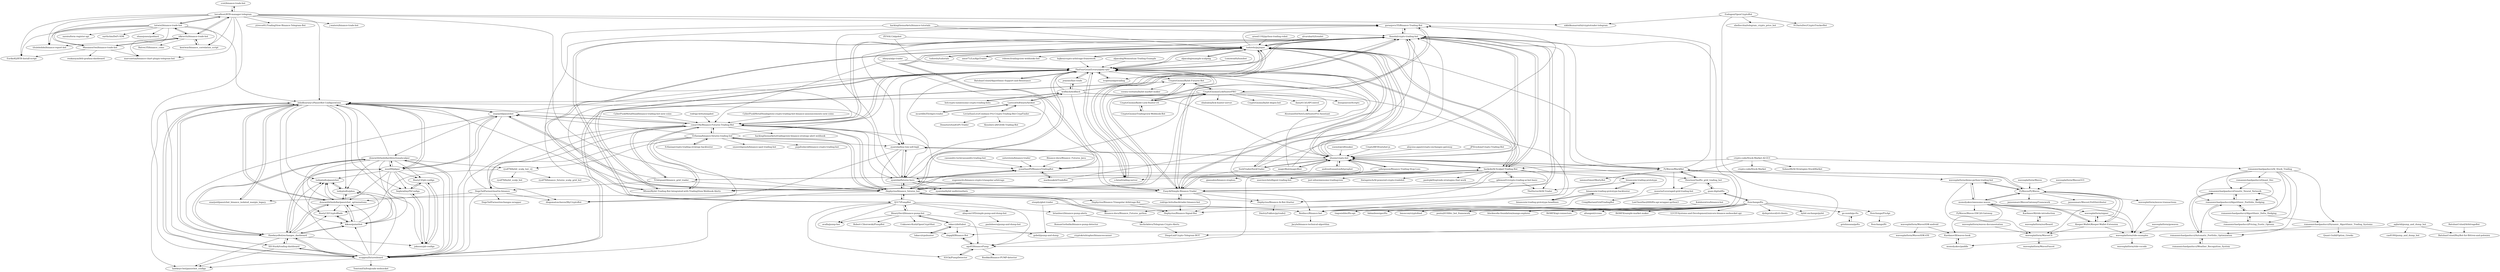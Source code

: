 digraph G {
"ccxt/binance-trade-bot" -> "lorcalhost/BTB-manager-telegram" ["e"=1]
"hzjken/crypto-arbitrage-framework" -> "tudorelu/pyjuque" ["e"=1]
"hzjken/crypto-arbitrage-framework" -> "TheFourGreatErrors/alpha-rptr" ["e"=1]
"aloysius-pgast/crypto-exchanges-gateway" -> "iilunin/crypto-bot" ["e"=1]
"JPStrydom/Crypto-Trading-Bot" -> "iilunin/crypto-bot" ["e"=1]
"PyWaves/BlackBot" -> "HenrisonTao/ftx_grid_trading_bot"
"PyWaves/BlackBot" -> "wavesplatform/demo-python-trading-bot"
"PyWaves/BlackBot" -> "iammortimer/MortyBot"
"PyWaves/BlackBot" -> "PyWaves/PyWaves"
"PyWaves/BlackBot" -> "goranjovic55/Binance-Trading-Bot"
"PyWaves/BlackBot" -> "iilunin/crypto-bot"
"PyWaves/BlackBot" -> "lhandal/crypto-trading-bot"
"PyWaves/BlackBot" -> "mosutw/Leveraged-grid-trading-bot"
"PyWaves/BlackBot" -> "Reidmcc/Binance-bot"
"PyWaves/BlackBot" -> "tudorelu/pyjuque"
"PyWaves/BlackBot" -> "51bitquant/binance_grid_trader" ["e"=1]
"iilunin/crypto-bot" -> "lhandal/crypto-trading-bot"
"iilunin/crypto-bot" -> "EasyAI/Simple-Binance-Trader"
"iilunin/crypto-bot" -> "zyairelai/buy-low-sell-high"
"iilunin/crypto-bot" -> "Reidmcc/Binance-bot"
"iilunin/crypto-bot" -> "goranjovic55/Binance-Trading-Bot"
"iilunin/crypto-bot" -> "szferguson/Binance-Trailing-Stop-Loss"
"iilunin/crypto-bot" -> "andresilvasantos/bitprophet" ["e"=1]
"iilunin/crypto-bot" -> "HenrisonTao/ftx_grid_trading_bot"
"iilunin/crypto-bot" -> "tudorelu/pyjuque"
"iilunin/crypto-bot" -> "TheFourGreatErrors/alpha-rptr"
"iilunin/crypto-bot" -> "PyWaves/BlackBot"
"iilunin/crypto-bot" -> "magic8bot/magic8bot" ["e"=1]
"iilunin/crypto-bot" -> "hackobi/AI-Scalpel-Trading-Bot"
"iilunin/crypto-bot" -> "SockTrader/SockTrader" ["e"=1]
"iilunin/crypto-bot" -> "yonathan95/BinanceTradingBot"
"ivopetiz/algotrading" -> "TheFourGreatErrors/alpha-rptr" ["e"=1]
"Endogen/OpenCryptoBot" -> "ebellocchia/telegram_crypto_price_bot"
"Endogen/OpenCryptoBot" -> "91DarioDev/CryptoTrackerBot"
"Endogen/OpenCryptoBot" -> "nikhilkumarrathi/cryptotrader-telegram"
"Endogen/OpenCryptoBot" -> "DiegoLial/Crypto-Telegram-BOT"
"s-brez/trading-server" -> "TheFourGreatErrors/alpha-rptr" ["e"=1]
"s-brez/trading-server" -> "tudorelu/pyjuque" ["e"=1]
"wolfinch/wolfinch" -> "jrmeier/fast-trade" ["e"=1]
"wolfinch/wolfinch" -> "iilunin/crypto-bot"
"wolfinch/wolfinch" -> "TheFourGreatErrors/alpha-rptr"
"wolfinch/wolfinch" -> "LasticotSoftware/Astibot"
"wolfinch/wolfinch" -> "lhandal/crypto-trading-bot"
"wolfinch/wolfinch" -> "Reidmcc/Binance-bot"
"wolfinch/wolfinch" -> "botcrypto-io/awesome-crypto-trading-bots" ["e"=1]
"wolfinch/wolfinch" -> "tudorelu/pyjuque"
"wolfinch/wolfinch" -> "s-brez/trading-server" ["e"=1]
"wavesplatform/demo-python-trading-bot" -> "wavesplatform/WavesCS"
"wavesplatform/demo-python-trading-bot" -> "msmolyakov/awesome-waves"
"wavesplatform/demo-python-trading-bot" -> "PyWaves/PyWaves"
"alpacahq/Momentum-Trading-Example" -> "TheFourGreatErrors/alpha-rptr" ["e"=1]
"Hephyrius/Binance-Triangular-Arbitrage-Bot" -> "Reidmcc/Binance-bot" ["e"=1]
"Hephyrius/Binance-Triangular-Arbitrage-Bot" -> "Hephyrius/Binance-Signal-Bot" ["e"=1]
"ftexchange/ftx" -> "quan-digital/ftx"
"ftexchange/ftx" -> "go-numb/go-ftx"
"ftexchange/ftx" -> "tiagosiebler/ftx-api" ["e"=1]
"ftexchange/ftx" -> "Binance-docs/Binance_Futures_python" ["e"=1]
"ftexchange/ftx" -> "fabianboesiger/ftx" ["e"=1]
"ftexchange/ftx" -> "bmoscon/cryptofeed" ["e"=1]
"ftexchange/ftx" -> "ftexchange/FtxApi"
"ftexchange/ftx" -> "penta2019/btc_bot_framework" ["e"=1]
"ftexchange/ftx" -> "blockworks-foundation/mango-explorer" ["e"=1]
"ftexchange/ftx" -> "BitMEX/api-connectors" ["e"=1]
"ftexchange/ftx" -> "altangent/ccxws" ["e"=1]
"ftexchange/ftx" -> "BitMEX/sample-market-maker" ["e"=1]
"ftexchange/ftx" -> "LUCIT-Systems-and-Development/unicorn-binance-websocket-api" ["e"=1]
"ftexchange/ftx" -> "dydxprotocol/v4-clients" ["e"=1]
"ftexchange/ftx" -> "bybit-exchange/pybit" ["e"=1]
"tudorelu/tudorials" -> "tudorelu/pyjuque"
"romanmichaelpaolucci/Quant_Dev" -> "romanmichaelpaolucci/Genetic_Neural_Network"
"romanmichaelpaolucci/Quant_Dev" -> "romanmichaelpaolucci/Algorithmic_Portfolio_Hedging"
"andresilvasantos/bitprophet" -> "iilunin/crypto-bot" ["e"=1]
"Hephyrius/Binance-Ai-Bot-Starter" -> "DmitryPukhov/pytrade2"
"rodrigo-brito/backtrader-binance-bot" -> "EasyAI/Simple-Binance-Trader" ["e"=1]
"rodrigo-brito/backtrader-binance-bot" -> "Hephyrius/Binance-Signal-Bot" ["e"=1]
"lukacci/deltabot" -> "lukacci/cpuhunter"
"lukacci/deltabot" -> "gobeli/pump-and-dump"
"lukacci/deltabot" -> "BinaryDevil/binance-pump-bot"
"lukacci/deltabot" -> "slapglif/Binance-Bot"
"suenot/profitmaker" -> "iilunin/crypto-bot" ["e"=1]
"Reidmcc/Binance-bot" -> "Jacyle/binance-technical-algorithm"
"SockTrader/SockTrader" -> "iilunin/crypto-bot" ["e"=1]
"SockTrader/SockTrader" -> "lhandal/crypto-trading-bot" ["e"=1]
"SockTrader/SockTrader" -> "tudorelu/pyjuque" ["e"=1]
"SockTrader/SockTrader" -> "EasyAI/Simple-Binance-Trader" ["e"=1]
"msmolyakov/awesome-waves" -> "wavesplatform/signer"
"msmolyakov/awesome-waves" -> "KardanovIR/ride-introduction"
"msmolyakov/awesome-waves" -> "wavesplatform/ride-examples"
"msmolyakov/awesome-waves" -> "Keeper-Wallet/Keeper-Wallet-Extension"
"msmolyakov/awesome-waves" -> "PyWaves/Waves-ERC20-Gateway"
"msmolyakov/awesome-waves" -> "KardanovIR/waves-book"
"msmolyakov/awesome-waves" -> "PyWaves/PyWaves"
"msmolyakov/awesome-waves" -> "wavesplatform/demo-python-trading-bot"
"magic8bot/magic8bot" -> "iilunin/crypto-bot" ["e"=1]
"magic8bot/magic8bot" -> "TheFourGreatErrors/alpha-rptr" ["e"=1]
"magic8bot/magic8bot" -> "lhandal/crypto-trading-bot" ["e"=1]
"unterstein/binance-trader" -> "yonathan95/BinanceTradingBot" ["e"=1]
"EasyAI/Simple-Binance-Trader" -> "lhandal/crypto-trading-bot"
"EasyAI/Simple-Binance-Trader" -> "goranjovic55/Binance-Trading-Bot"
"EasyAI/Simple-Binance-Trader" -> "tudorelu/pyjuque"
"EasyAI/Simple-Binance-Trader" -> "iilunin/crypto-bot"
"EasyAI/Simple-Binance-Trader" -> "Reidmcc/Binance-bot"
"EasyAI/Simple-Binance-Trader" -> "enarjord/passivbot_binance_isolated_margin_legacy"
"EasyAI/Simple-Binance-Trader" -> "zyairelai/futures-hero"
"EasyAI/Simple-Binance-Trader" -> "zyairelai/buy-low-sell-high"
"EasyAI/Simple-Binance-Trader" -> "rodrigo-brito/backtrader-binance-bot" ["e"=1]
"EasyAI/Simple-Binance-Trader" -> "TheFourGreatErrors/alpha-rptr"
"EasyAI/Simple-Binance-Trader" -> "Hephyrius/Binance-Signal-Bot"
"EasyAI/Simple-Binance-Trader" -> "Hephyrius/Binance-Ai-Bot-Starter"
"wavesplatform/WavesCS" -> "wavesplatform/WavesFaucet"
"Keeper-Wallet/Keeper-Wallet-Extension" -> "wavesplatform/signer"
"Keeper-Wallet/Keeper-Wallet-Extension" -> "wavesplatform/ride-examples"
"Keeper-Wallet/Keeper-Wallet-Extension" -> "msmolyakov/awesome-waves"
"Keeper-Wallet/Keeper-Wallet-Extension" -> "wavesplatform/WavesCS"
"Keeper-Wallet/Keeper-Wallet-Extension" -> "PyWaves/PyWaves"
"wavesplatform/waves-transactions" -> "wavesplatform/ride-examples"
"wavesplatform/ride-examples" -> "msmolyakov/paddle"
"wavesplatform/ride-examples" -> "wavesplatform/ride-vscode"
"Kalaborative/binance-bot" -> "Reidmcc/Binance-bot" ["e"=1]
"cryptokrishtopher/binancescanner" -> "ogu83/binancePump" ["e"=1]
"szferguson/Binance-Trailing-Stop-Loss" -> "ogu83/binancePump"
"szferguson/Binance-Trailing-Stop-Loss" -> "giansalex/binance-stoploss"
"szferguson/Binance-Trailing-Stop-Loss" -> "iilunin/crypto-bot"
"wavesplatform/WavesSDK-android" -> "wavesplatform/WavesSDK-iOS"
"wavesplatform/WavesSDK-android" -> "KardanovIR/waves-book"
"KardanovIR/ride-introduction" -> "wavesplatform/surfboard"
"wavesplatform/gowaves" -> "wavesplatform/ride-examples"
"wavesplatform/waves-documentation" -> "wavesplatform/WavesCS" ["e"=1]
"slapglif/Binance-Bot" -> "ogu83/binancePump"
"msmolyakov/paddle" -> "KardanovIR/waves-book"
"lukacci/cpuhunter" -> "lukacci/deltabot"
"wavesplatform/surfboard" -> "KardanovIR/ride-introduction"
"areed1192/python-trading-robot" -> "tudorelu/pyjuque" ["e"=1]
"hackobi/AI-Scalpel-Trading-Bot" -> "gdemos01/crypto-trading-ai-bot-basic"
"hackobi/AI-Scalpel-Trading-Bot" -> "TheDoctorAI/AI-Trader"
"hackobi/AI-Scalpel-Trading-Bot" -> "lhandal/crypto-trading-bot"
"hackobi/AI-Scalpel-Trading-Bot" -> "TheFourGreatErrors/alpha-rptr"
"hackobi/AI-Scalpel-Trading-Bot" -> "iilunin/crypto-bot"
"hackobi/AI-Scalpel-Trading-Bot" -> "tudorelu/pyjuque"
"hackobi/AI-Scalpel-Trading-Bot" -> "6wingstech/AI-powered-crypto-tradebot"
"hackobi/AI-Scalpel-Trading-Bot" -> "Hephyrius/Binance-Ai-Bot-Starter"
"hackobi/AI-Scalpel-Trading-Bot" -> "Mtemi/Bybit-Trading-Bot-Integrated-with-TradingView-Webhook-Alerts" ["e"=1]
"hackobi/AI-Scalpel-Trading-Bot" -> "binance/ai-trading-prototype"
"hackobi/AI-Scalpel-Trading-Bot" -> "s-brez/trading-server" ["e"=1]
"hackobi/AI-Scalpel-Trading-Bot" -> "paulcpk/freqtrade-strategies-that-work" ["e"=1]
"hackobi/AI-Scalpel-Trading-Bot" -> "asavinov/intelligent-trading-bot" ["e"=1]
"hackobi/AI-Scalpel-Trading-Bot" -> "EasyAI/Simple-Binance-Trader"
"hackobi/AI-Scalpel-Trading-Bot" -> "just-nilux/awesome-tradingview" ["e"=1]
"Binance-docs/Binance_Futures_Java" -> "yonathan95/BinanceTradingBot" ["e"=1]
"jrmeier/fast-trade" -> "wolfinch/wolfinch" ["e"=1]
"jrmeier/fast-trade" -> "TheFourGreatErrors/alpha-rptr" ["e"=1]
"BatuhanUsluel/Algorithmic-Support-and-Resistance" -> "TheFourGreatErrors/alpha-rptr" ["e"=1]
"hackingthemarkets/binance-tutorials" -> "lhandal/crypto-trading-bot" ["e"=1]
"hackingthemarkets/binance-tutorials" -> "TheFourGreatErrors/alpha-rptr" ["e"=1]
"hackingthemarkets/binance-tutorials" -> "conor19w/Binance-Futures-Trading-Bot" ["e"=1]
"alpacahq/example-scalping" -> "tudorelu/pyjuque" ["e"=1]
"alpacahq/example-scalping" -> "TheFourGreatErrors/alpha-rptr" ["e"=1]
"markusaksli/TradeBot" -> "yonathan95/BinanceTradingBot" ["e"=1]
"markusaksli/TradeBot" -> "iilunin/crypto-bot" ["e"=1]
"markusaksli/TradeBot" -> "lhandal/crypto-trading-bot" ["e"=1]
"LeviathanLevi/Coinbase-Pro-Crypto-Trading-Bot-CrypFinder" -> "LasticotSoftware/Astibot"
"LeviathanLevi/Coinbase-Pro-Crypto-Trading-Bot-CrypFinder" -> "DemetersSon83/Pi-Trader"
"LeviathanLevi/Coinbase-Pro-Crypto-Trading-Bot-CrypFinder" -> "Kenshiro-28/GDAX-Trading-Bot"
"romanmichaelpaolucci/AI_Stock_Trading" -> "romanmichaelpaolucci/Algorithmic_Delta_Hedging"
"romanmichaelpaolucci/AI_Stock_Trading" -> "romanmichaelpaolucci/Dynamic_Algorithmic_Trading_Systems"
"romanmichaelpaolucci/AI_Stock_Trading" -> "romanmichaelpaolucci/Algorithmic_Portfolio_Hedging"
"romanmichaelpaolucci/AI_Stock_Trading" -> "romanmichaelpaolucci/Quant_Dev"
"romanmichaelpaolucci/AI_Stock_Trading" -> "romanmichaelpaolucci/Genetic_Neural_Network"
"romanmichaelpaolucci/AI_Stock_Trading" -> "romanmichaelpaolucci/Pricing_Exotic_Options"
"romanmichaelpaolucci/AI_Stock_Trading" -> "romanmichaelpaolucci/Automatic_Portfolio_Optimization"
"crypto-code/Stock-Market-AI-GUI" -> "crypto-code/Stock-Market"
"crypto-code/Stock-Market-AI-GUI" -> "romanmichaelpaolucci/AI_Stock_Trading"
"crypto-code/Stock-Market-AI-GUI" -> "Solano96/AI-Strategies-StockMarket"
"crypto-code/Stock-Market-AI-GUI" -> "hackobi/AI-Scalpel-Trading-Bot"
"crypto-code/Stock-Market-AI-GUI" -> "TheDoctorAI/AI-Trader"
"Lumiwealth/lumibot" -> "TheFourGreatErrors/alpha-rptr" ["e"=1]
"lhandal/crypto-trading-bot" -> "iilunin/crypto-bot"
"lhandal/crypto-trading-bot" -> "EasyAI/Simple-Binance-Trader"
"lhandal/crypto-trading-bot" -> "goranjovic55/Binance-Trading-Bot"
"lhandal/crypto-trading-bot" -> "tudorelu/pyjuque"
"lhandal/crypto-trading-bot" -> "fj317/PumpBot"
"lhandal/crypto-trading-bot" -> "Reidmcc/Binance-bot"
"lhandal/crypto-trading-bot" -> "hackobi/AI-Scalpel-Trading-Bot"
"lhandal/crypto-trading-bot" -> "TheFourGreatErrors/alpha-rptr"
"lhandal/crypto-trading-bot" -> "yonathan95/BinanceTradingBot"
"lhandal/crypto-trading-bot" -> "zyairelai/futures-hero"
"lhandal/crypto-trading-bot" -> "conor19w/Binance-Futures-Trading-Bot"
"lhandal/crypto-trading-bot" -> "Hephyrius/Binance-Signal-Bot"
"lhandal/crypto-trading-bot" -> "zyairelai/buy-low-sell-high"
"lhandal/crypto-trading-bot" -> "Hephyrius/binance_futures_bot"
"lhandal/crypto-trading-bot" -> "CryptoGnome/LickHunterPRO"
"cassandre-tech/cassandre-trading-bot" -> "yonathan95/BinanceTradingBot" ["e"=1]
"HenrisonTao/ftx_grid_trading_bot" -> "mosutw/Leveraged-grid-trading-bot"
"HenrisonTao/ftx_grid_trading_bot" -> "quan-digital/ftx"
"HenrisonTao/ftx_grid_trading_bot" -> "PyWaves/BlackBot"
"Mtemi/Bybit-Trading-Bot-Integrated-with-TradingView-Webhook-Alerts" -> "TheFourGreatErrors/alpha-rptr" ["e"=1]
"Mtemi/Bybit-Trading-Bot-Integrated-with-TradingView-Webhook-Alerts" -> "tudorelu/pyjuque" ["e"=1]
"Mtemi/Bybit-Trading-Bot-Integrated-with-TradingView-Webhook-Alerts" -> "conor19w/Binance-Futures-Trading-Bot" ["e"=1]
"romanmichaelpaolucci/Algorithmic_Delta_Hedging" -> "romanmichaelpaolucci/Algorithmic_Portfolio_Hedging"
"romanmichaelpaolucci/Algorithmic_Delta_Hedging" -> "romanmichaelpaolucci/Genetic_Neural_Network"
"romanmichaelpaolucci/Algorithmic_Delta_Hedging" -> "romanmichaelpaolucci/Dynamic_Algorithmic_Trading_Systems"
"romanmichaelpaolucci/Algorithmic_Delta_Hedging" -> "romanmichaelpaolucci/Pricing_Exotic_Options"
"tudorelu/pyjuque" -> "lhandal/crypto-trading-bot"
"tudorelu/pyjuque" -> "EasyAI/Simple-Binance-Trader"
"tudorelu/pyjuque" -> "s-brez/trading-server" ["e"=1]
"tudorelu/pyjuque" -> "TheFourGreatErrors/alpha-rptr"
"tudorelu/pyjuque" -> "tudorelu/tudorials"
"tudorelu/pyjuque" -> "Mtemi/Bybit-Trading-Bot-Integrated-with-TradingView-Webhook-Alerts" ["e"=1]
"tudorelu/pyjuque" -> "iilunin/crypto-bot"
"tudorelu/pyjuque" -> "amor71/LiuAlgoTrader" ["e"=1]
"tudorelu/pyjuque" -> "hackobi/AI-Scalpel-Trading-Bot"
"tudorelu/pyjuque" -> "robswc/tradingview-webhooks-bot" ["e"=1]
"tudorelu/pyjuque" -> "goranjovic55/Binance-Trading-Bot"
"tudorelu/pyjuque" -> "hzjken/crypto-arbitrage-framework" ["e"=1]
"tudorelu/pyjuque" -> "ivopetiz/algotrading" ["e"=1]
"tudorelu/pyjuque" -> "SockTrader/SockTrader" ["e"=1]
"tudorelu/pyjuque" -> "alpacahq/example-scalping" ["e"=1]
"Binance-docs/Binance_Futures_python" -> "Hephyrius/binance_futures_bot" ["e"=1]
"amor71/LiuAlgoTrader" -> "tudorelu/pyjuque" ["e"=1]
"51bitquant/binance_grid_trader" -> "conor19w/Binance-Futures-Trading-Bot" ["e"=1]
"51bitquant/binance_grid_trader" -> "TheFourGreatErrors/alpha-rptr" ["e"=1]
"51bitquant/binance_grid_trader" -> "PyWaves/BlackBot" ["e"=1]
"51bitquant/binance_grid_trader" -> "DogsTailFarmer/martin-binance" ["e"=1]
"51bitquant/binance_grid_trader" -> "Hephyrius/binance_futures_bot" ["e"=1]
"alvarobartt/trendet" -> "tudorelu/pyjuque" ["e"=1]
"go-numb/go-ftx" -> "grishinsana/goftx"
"ZENALC/algobot" -> "TheFourGreatErrors/alpha-rptr" ["e"=1]
"ZENALC/algobot" -> "tudorelu/pyjuque" ["e"=1]
"zyairelai/buy-low-sell-high" -> "zyairelai/futures-hero"
"zyairelai/buy-low-sell-high" -> "zyairelai/bybit-wallstreetbets"
"zyairelai/buy-low-sell-high" -> "iilunin/crypto-bot"
"zyairelai/buy-low-sell-high" -> "diogomatoschaves/MyCryptoBot"
"zyairelai/futures-hero" -> "zyairelai/buy-low-sell-high"
"zyairelai/futures-hero" -> "zyairelai/bybit-wallstreetbets"
"zyairelai/futures-hero" -> "Hephyrius/binance_futures_bot"
"zyairelai/futures-hero" -> "JohnKearney1/PassivBot-Configurations"
"zyairelai/futures-hero" -> "yonathan95/BinanceTradingBot"
"zyairelai/futures-hero" -> "goranjovic55/Binance-Trading-Bot"
"zyairelai/futures-hero" -> "CryptoGnome/LickHunterPRO"
"zyairelai/futures-hero" -> "EasyAI/Simple-Binance-Trader"
"TheFourGreatErrors/alpha-rptr" -> "s-brez/trading-server" ["e"=1]
"TheFourGreatErrors/alpha-rptr" -> "conor19w/Binance-Futures-Trading-Bot"
"TheFourGreatErrors/alpha-rptr" -> "ivopetiz/algotrading" ["e"=1]
"TheFourGreatErrors/alpha-rptr" -> "Hephyrius/binance_futures_bot"
"TheFourGreatErrors/alpha-rptr" -> "tudorelu/pyjuque"
"TheFourGreatErrors/alpha-rptr" -> "jrmeier/fast-trade" ["e"=1]
"TheFourGreatErrors/alpha-rptr" -> "Mtemi/Bybit-Trading-Bot-Integrated-with-TradingView-Webhook-Alerts" ["e"=1]
"TheFourGreatErrors/alpha-rptr" -> "lhandal/crypto-trading-bot"
"TheFourGreatErrors/alpha-rptr" -> "hackobi/AI-Scalpel-Trading-Bot"
"TheFourGreatErrors/alpha-rptr" -> "zyairelai/futures-hero"
"TheFourGreatErrors/alpha-rptr" -> "EasyAI/Simple-Binance-Trader"
"TheFourGreatErrors/alpha-rptr" -> "BatuhanUsluel/Algorithmic-Support-and-Resistance" ["e"=1]
"TheFourGreatErrors/alpha-rptr" -> "iilunin/crypto-bot"
"TheFourGreatErrors/alpha-rptr" -> "zyairelai/buy-low-sell-high"
"TheFourGreatErrors/alpha-rptr" -> "CryptoGnome/Bybit-Futures-Bot"
"CryptoGnome/LickHunterPRO" -> "daisy613/LHPControl"
"CryptoGnome/LickHunterPRO" -> "CryptoGnome/Bybit-Futures-Bot"
"CryptoGnome/LickHunterPRO" -> "AtsutaneDotNet/LickHunterPro-Assistant"
"CryptoGnome/LickHunterPRO" -> "CryptoGnome/Bybit-Lick-Hunter-v4"
"CryptoGnome/LickHunterPRO" -> "JohnKearney1/PassivBot-Configurations"
"CryptoGnome/LickHunterPRO" -> "ebaloaloa/lick-hunter-server"
"CryptoGnome/LickHunterPRO" -> "CryptoGnome/bybit-degen-bot" ["e"=1]
"CryptoGnome/LickHunterPRO" -> "doosjenever/Scripts"
"enarjord/passivbot_binance_isolated_margin_legacy" -> "JohnKearney1/PassivBot-Configurations"
"wavesplatform/signer" -> "Keeper-Wallet/Keeper-Wallet-Extension"
"wavesplatform/signer" -> "wavesplatform/ride-examples"
"quan-digital/ftx" -> "HenrisonTao/ftx_grid_trading_bot"
"quan-digital/ftx" -> "ftexchange/ftx"
"quan-digital/ftx" -> "LeeChunHao2000/ftx-api-wrapper-python3"
"romanmichaelpaolucci/Pricing_Exotic_Options" -> "romanmichaelpaolucci/Algorithmic_Delta_Hedging"
"romanmichaelpaolucci/Pricing_Exotic_Options" -> "romanmichaelpaolucci/Algorithmic_Portfolio_Hedging"
"LasticotSoftware/Astibot" -> "mcardillo55/cbpro-trader" ["e"=1]
"LasticotSoftware/Astibot" -> "LeviathanLevi/Coinbase-Pro-Crypto-Trading-Bot-CrypFinder"
"LasticotSoftware/Astibot" -> "wolfinch/wolfinch"
"LasticotSoftware/Astibot" -> "EasyAI/Simple-Binance-Trader"
"ftexchange/FtxApi" -> "ftexchange/ftt"
"ogu83/binancePump" -> "H3Cki/PumpDetector"
"ogu83/binancePump" -> "slapglif/Binance-Bot"
"ogu83/binancePump" -> "Roobke/Binance-PUMP-detector"
"H3Cki/PumpDetector" -> "ogu83/binancePump"
"romanmichaelpaolucci/Genetic_Neural_Network" -> "romanmichaelpaolucci/Automatic_Portfolio_Optimization"
"romanmichaelpaolucci/Genetic_Neural_Network" -> "romanmichaelpaolucci/Algorithmic_Portfolio_Hedging"
"romanmichaelpaolucci/Automatic_Portfolio_Optimization" -> "romanmichaelpaolucci/Genetic_Neural_Network"
"romanmichaelpaolucci/Automatic_Portfolio_Optimization" -> "romanmichaelpaolucci/Weather_Recognition_System"
"romanmichaelpaolucci/Weather_Recognition_System" -> "romanmichaelpaolucci/Automatic_Portfolio_Optimization"
"KardanovIR/waves-book" -> "msmolyakov/paddle"
"CyberPunkMetalHead/binance-trading-bot-new-coins" -> "conor19w/Binance-Futures-Trading-Bot" ["e"=1]
"enarjord/passivbot" -> "JohnKearney1/PassivBot-Configurations" ["e"=1]
"enarjord/passivbot" -> "msei99/pbgui" ["e"=1]
"enarjord/passivbot" -> "HawkeyeBot/exchanges_dashboard" ["e"=1]
"enarjord/passivbot" -> "ecoppen/futuresboard" ["e"=1]
"enarjord/passivbot" -> "conor19w/Binance-Futures-Trading-Bot" ["e"=1]
"enarjord/passivbot" -> "donewiththedollar/directionalscalper" ["e"=1]
"enarjord/passivbot" -> "Hephyrius/binance_futures_bot" ["e"=1]
"enarjord/passivbot" -> "TheFourGreatErrors/alpha-rptr" ["e"=1]
"botcrypto-io/awesome-crypto-trading-bots" -> "wolfinch/wolfinch" ["e"=1]
"rodrigo-brito/ninjabot" -> "conor19w/Binance-Futures-Trading-Bot" ["e"=1]
"tntwist/binance-trade-bot" -> "idkravitz/binance-trade-bot"
"tntwist/binance-trade-bot" -> "lorcalhost/BTB-manager-telegram"
"tntwist/binance-trade-bot" -> "kentwar/binance_correlation_script"
"tntwist/binance-trade-bot" -> "earthchie/DeFi-SDK" ["e"=1]
"tntwist/binance-trade-bot" -> "marcozetaa/binance-chart-plugin-telegram-bot"
"tntwist/binance-trade-bot" -> "MasaiasuOse/binance-trade-bot"
"tntwist/binance-trade-bot" -> "titulebolide/binance-report-bot"
"tntwist/binance-trade-bot" -> "JohnKearney1/PassivBot-Configurations"
"tntwist/binance-trade-bot" -> "shanejones/goddard" ["e"=1]
"tntwist/binance-trade-bot" -> "Enriko82/BTB-Install-script"
"tntwist/binance-trade-bot" -> "narate/form-register-api" ["e"=1]
"gdemos01/crypto-trading-ai-bot-basic" -> "hackobi/AI-Scalpel-Trading-Bot"
"gdemos01/crypto-trading-ai-bot-basic" -> "TheDoctorAI/AI-Trader"
"gdemos01/crypto-trading-ai-bot-basic" -> "Hephyrius/Binance-Ai-Bot-Starter"
"gdemos01/crypto-trading-ai-bot-basic" -> "Mtemi/Bybit-Trading-Bot-Integrated-with-TradingView-Webhook-Alerts" ["e"=1]
"conor19w/Binance-Futures-Trading-Bot" -> "Hephyrius/binance_futures_bot"
"conor19w/Binance-Futures-Trading-Bot" -> "Erfaniaa/binance-futures-trading-bot"
"conor19w/Binance-Futures-Trading-Bot" -> "TheFourGreatErrors/alpha-rptr"
"conor19w/Binance-Futures-Trading-Bot" -> "enarjord/passivbot" ["e"=1]
"conor19w/Binance-Futures-Trading-Bot" -> "zyairelai/buy-low-sell-high"
"conor19w/Binance-Futures-Trading-Bot" -> "Mtemi/Bybit-Trading-Bot-Integrated-with-TradingView-Webhook-Alerts" ["e"=1]
"conor19w/Binance-Futures-Trading-Bot" -> "zyairelai/futures-hero"
"conor19w/Binance-Futures-Trading-Bot" -> "lhandal/crypto-trading-bot"
"conor19w/Binance-Futures-Trading-Bot" -> "51bitquant/binance_grid_trader" ["e"=1]
"conor19w/Binance-Futures-Trading-Bot" -> "diogomatoschaves/MyCryptoBot"
"conor19w/Binance-Futures-Trading-Bot" -> "hackingthemarkets/tradingview-binance-strategy-alert-webhook" ["e"=1]
"conor19w/Binance-Futures-Trading-Bot" -> "ecoppen/futuresboard"
"conor19w/Binance-Futures-Trading-Bot" -> "yonathan95/BinanceTradingBot"
"conor19w/Binance-Futures-Trading-Bot" -> "DogsTailFarmer/martin-binance"
"conor19w/Binance-Futures-Trading-Bot" -> "JohnKearney1/PassivBot-Configurations"
"eugenioclrc/binance-crypto-triangular-arbitrage" -> "Hephyrius/binance_futures_bot" ["e"=1]
"lorcalhost/BTB-manager-telegram" -> "tntwist/binance-trade-bot"
"lorcalhost/BTB-manager-telegram" -> "idkravitz/binance-trade-bot"
"lorcalhost/BTB-manager-telegram" -> "MasaiasuOse/binance-trade-bot"
"lorcalhost/BTB-manager-telegram" -> "kentwar/binance_correlation_script"
"lorcalhost/BTB-manager-telegram" -> "Enriko82/BTB-Install-script"
"lorcalhost/BTB-manager-telegram" -> "titulebolide/binance-report-bot"
"lorcalhost/BTB-manager-telegram" -> "ccxt/binance-trade-bot" ["e"=1]
"lorcalhost/BTB-manager-telegram" -> "JohnKearney1/PassivBot-Configurations"
"lorcalhost/BTB-manager-telegram" -> "ytrevor81/TradingView-Binance-Telegram-Bot" ["e"=1]
"lorcalhost/BTB-manager-telegram" -> "goranjovic55/Binance-Trading-Bot"
"lorcalhost/BTB-manager-telegram" -> "nikhilkumarrathi/cryptotrader-telegram"
"lorcalhost/BTB-manager-telegram" -> "marcozetaa/binance-chart-plugin-telegram-bot"
"lorcalhost/BTB-manager-telegram" -> "ecoppen/futuresboard"
"lorcalhost/BTB-manager-telegram" -> "j-waters/binance-trade-bot"
"lorcalhost/BTB-manager-telegram" -> "Hephyrius/binance_futures_bot"
"idkravitz/binance-trade-bot" -> "tntwist/binance-trade-bot"
"idkravitz/binance-trade-bot" -> "kentwar/binance_correlation_script"
"idkravitz/binance-trade-bot" -> "MasaiasuOse/binance-trade-bot"
"idkravitz/binance-trade-bot" -> "titulebolide/binance-report-bot"
"idkravitz/binance-trade-bot" -> "lorcalhost/BTB-manager-telegram"
"idkravitz/binance-trade-bot" -> "Batres35/binance_coins"
"brianleect/binance-pump-alerts" -> "RomanGorbatko/binance-pump-detector"
"brianleect/binance-pump-alerts" -> "hschickdevs/Telegram-Crypto-Alerts"
"fj317/PumpBot" -> "BinaryDevil/binance-pump-bot"
"fj317/PumpBot" -> "lhandal/crypto-trading-bot"
"fj317/PumpBot" -> "ogu83/binancePump"
"fj317/PumpBot" -> "abayomi185/simple-pump-and-dump-bot"
"fj317/PumpBot" -> "slapglif/Binance-Bot"
"fj317/PumpBot" -> "goranjovic55/Binance-Trading-Bot"
"fj317/PumpBot" -> "H3Cki/PumpDetector"
"fj317/PumpBot" -> "brianleect/binance-pump-alerts"
"fj317/PumpBot" -> "avalla/pump-bot"
"fj317/PumpBot" -> "Hephyrius/binance_futures_bot"
"Hephyrius/binance_futures_bot" -> "conor19w/Binance-Futures-Trading-Bot"
"Hephyrius/binance_futures_bot" -> "zyairelai/futures-hero"
"Hephyrius/binance_futures_bot" -> "TheFourGreatErrors/alpha-rptr"
"Hephyrius/binance_futures_bot" -> "JohnKearney1/PassivBot-Configurations"
"Hephyrius/binance_futures_bot" -> "Hephyrius/Binance-Signal-Bot"
"Hephyrius/binance_futures_bot" -> "Erfaniaa/binance-futures-trading-bot"
"Hephyrius/binance_futures_bot" -> "Hephyrius/Binance-Triangular-Arbitrage-Bot" ["e"=1]
"Hephyrius/binance_futures_bot" -> "enarjord/passivbot" ["e"=1]
"Hephyrius/binance_futures_bot" -> "lhandal/crypto-trading-bot"
"Hephyrius/binance_futures_bot" -> "fj317/PumpBot"
"Hephyrius/binance_futures_bot" -> "yonathan95/BinanceTradingBot"
"Hephyrius/binance_futures_bot" -> "Hephyrius/Binance-Ai-Bot-Starter"
"Hephyrius/binance_futures_bot" -> "Binance-docs/Binance_Futures_python" ["e"=1]
"Hephyrius/binance_futures_bot" -> "CryptoGnome/LickHunterPRO"
"Hephyrius/binance_futures_bot" -> "ecoppen/futuresboard"
"goranjovic55/Binance-Trading-Bot" -> "lhandal/crypto-trading-bot"
"goranjovic55/Binance-Trading-Bot" -> "EasyAI/Simple-Binance-Trader"
"MasaiasuOse/binance-trade-bot" -> "renkasiyas/btb-grafana-dashboard"
"MasaiasuOse/binance-trade-bot" -> "marcozetaa/binance-chart-plugin-telegram-bot"
"MasaiasuOse/binance-trade-bot" -> "idkravitz/binance-trade-bot"
"MasaiasuOse/binance-trade-bot" -> "Enriko82/BTB-Install-script"
"JohnKearney1/PassivBot-Configurations" -> "HawkeyeBot/exchanges_dashboard"
"JohnKearney1/PassivBot-Configurations" -> "hawkeye-bot/passivbot_configs"
"JohnKearney1/PassivBot-Configurations" -> "donewiththedollar/passivbot_optimizations"
"JohnKearney1/PassivBot-Configurations" -> "msei99/pbgui"
"JohnKearney1/PassivBot-Configurations" -> "ecoppen/futuresboard"
"JohnKearney1/PassivBot-Configurations" -> "tedyptedto/pbos"
"JohnKearney1/PassivBot-Configurations" -> "enarjord/passivbot_binance_isolated_margin_legacy"
"JohnKearney1/PassivBot-Configurations" -> "Sephral/myPbConfigs"
"JohnKearney1/PassivBot-Configurations" -> "jnkxnxx/pb-configs"
"JohnKearney1/PassivBot-Configurations" -> "enarjord/passivbot" ["e"=1]
"JohnKearney1/PassivBot-Configurations" -> "kikoseijo/antbot"
"JohnKearney1/PassivBot-Configurations" -> "SH-Stark/trading-dashboard"
"JohnKearney1/PassivBot-Configurations" -> "tedyptedto/passivbot"
"daisy613/LHPControl" -> "AtsutaneDotNet/LickHunterPro-Assistant"
"CryptoMF/frostybot-js" -> "iilunin/crypto-bot" ["e"=1]
"abayomi185/simple-pump-and-dump-bot" -> "paulnheera/pump-and-dump-bot"
"mosutw/Leveraged-grid-trading-bot" -> "CraigMariani/GridTradingBot"
"yonathan95/BinanceTradingBot" -> "markusaksli/TradeBot" ["e"=1]
"yonathan95/BinanceTradingBot" -> "zyairelai/futures-hero"
"yonathan95/BinanceTradingBot" -> "lhandal/crypto-trading-bot"
"BinaryDevil/binance-pump-bot" -> "fj317/PumpBot"
"BinaryDevil/binance-pump-bot" -> "Unknown-Kush/OpenCryptShot"
"BinaryDevil/binance-pump-bot" -> "ogu83/binancePump"
"BinaryDevil/binance-pump-bot" -> "lukacci/deltabot"
"BinaryDevil/binance-pump-bot" -> "avalla/pump-bot"
"BinaryDevil/binance-pump-bot" -> "Robert-Ciborowski/PumpBot"
"romanmichaelpaolucci/Dynamic_Algorithmic_Trading_Systems" -> "romanmichaelpaolucci/Automatic_Portfolio_Optimization"
"romanmichaelpaolucci/Dynamic_Algorithmic_Trading_Systems" -> "Quant-Guild/Option_Greeks"
"kentwar/binance_correlation_script" -> "idkravitz/binance-trade-bot"
"romanmichaelpaolucci/Algorithmic_Portfolio_Hedging" -> "romanmichaelpaolucci/Genetic_Neural_Network"
"romanmichaelpaolucci/Algorithmic_Portfolio_Hedging" -> "romanmichaelpaolucci/Automatic_Portfolio_Optimization"
"romanmichaelpaolucci/Algorithmic_Portfolio_Hedging" -> "romanmichaelpaolucci/Algorithmic_Delta_Hedging"
"grishinsana/goftx" -> "go-numb/go-ftx"
"CyberPunkMetalHead/gateio-crypto-trading-bot-binance-announcements-new-coins" -> "conor19w/Binance-Futures-Trading-Bot" ["e"=1]
"asavinov/intelligent-trading-bot" -> "hackobi/AI-Scalpel-Trading-Bot" ["e"=1]
"asavinov/intelligent-trading-bot" -> "TheFourGreatErrors/alpha-rptr" ["e"=1]
"HawkeyeBot/exchanges_dashboard" -> "ecoppen/futuresboard"
"HawkeyeBot/exchanges_dashboard" -> "SH-Stark/trading-dashboard"
"HawkeyeBot/exchanges_dashboard" -> "JohnKearney1/PassivBot-Configurations"
"HawkeyeBot/exchanges_dashboard" -> "kikoseijo/antbot"
"HawkeyeBot/exchanges_dashboard" -> "msei99/pbgui"
"HawkeyeBot/exchanges_dashboard" -> "donewiththedollar/passivbot_optimizations"
"HawkeyeBot/exchanges_dashboard" -> "donewiththedollar/directionalscalper"
"HawkeyeBot/exchanges_dashboard" -> "jnkxnxx/pb-configs"
"HawkeyeBot/exchanges_dashboard" -> "tedyptedto/passivbot"
"HawkeyeBot/exchanges_dashboard" -> "RustyCZ/CryptoBlade"
"HawkeyeBot/exchanges_dashboard" -> "hawkeye-bot/passivbot_configs"
"ecoppen/futuresboard" -> "HawkeyeBot/exchanges_dashboard"
"ecoppen/futuresboard" -> "SH-Stark/trading-dashboard"
"ecoppen/futuresboard" -> "donewiththedollar/passivbot_optimizations"
"ecoppen/futuresboard" -> "JohnKearney1/PassivBot-Configurations"
"ecoppen/futuresboard" -> "kikoseijo/antbot"
"ecoppen/futuresboard" -> "donewiththedollar/directionalscalper"
"ecoppen/futuresboard" -> "hawkeye-bot/passivbot_configs"
"ecoppen/futuresboard" -> "CryptoGnome/Bybit-Futures-Bot"
"ecoppen/futuresboard" -> "tedyptedto/passivbot"
"ecoppen/futuresboard" -> "tedyptedto/pbos"
"ecoppen/futuresboard" -> "TomtomEh/freqtrade-websocket" ["e"=1]
"idanya/algo-trader" -> "TheFourGreatErrors/alpha-rptr" ["e"=1]
"idanya/algo-trader" -> "conor19w/Binance-Futures-Trading-Bot" ["e"=1]
"DogsTailFarmer/martin-binance" -> "DogsTailFarmer/exchanges-wrapper"
"DogsTailFarmer/martin-binance" -> "donewiththedollar/passivbot_optimizations"
"DogsTailFarmer/martin-binance" -> "diogomatoschaves/MyCryptoBot"
"DogsTailFarmer/martin-binance" -> "ecoppen/futuresboard"
"DogsTailFarmer/martin-binance" -> "JohnKearney1/PassivBot-Configurations"
"CryptoGnome/Bybit-Futures-Bot" -> "CryptoGnome/Bybit-Lick-Hunter-v4"
"CryptoGnome/Bybit-Futures-Bot" -> "CryptoGnome/LickHunterPRO"
"CryptoGnome/Bybit-Futures-Bot" -> "ecoppen/futuresboard"
"CryptoGnome/Bybit-Futures-Bot" -> "verata-veritatis/bybit-market-maker" ["e"=1]
"SH-Stark/trading-dashboard" -> "HawkeyeBot/exchanges_dashboard"
"SH-Stark/trading-dashboard" -> "ecoppen/futuresboard"
"SH-Stark/trading-dashboard" -> "hawkeye-bot/passivbot_configs"
"tedyptedto/passivbot" -> "tedyptedto/pbos"
"hschickdevs/Telegram-Crypto-Alerts" -> "DiegoLial/Crypto-Telegram-BOT"
"CryptoGnome/Bybit-Lick-Hunter-v4" -> "CryptoGnome/Bybit-Futures-Bot"
"CryptoGnome/Bybit-Lick-Hunter-v4" -> "CryptoGnome/Tradingview-Webhook-Bot" ["e"=1]
"CryptoGnome/Bybit-Lick-Hunter-v4" -> "CryptoGnome/LickHunterPRO"
"Erfaniaa/binance-futures-trading-bot" -> "conor19w/Binance-Futures-Trading-Bot"
"Erfaniaa/binance-futures-trading-bot" -> "Erfaniaa/crypto-trading-strategy-backtester"
"Erfaniaa/binance-futures-trading-bot" -> "smzerehpoush/binance-spot-trading-bot"
"Erfaniaa/binance-futures-trading-bot" -> "Hephyrius/binance_futures_bot"
"Erfaniaa/binance-futures-trading-bot" -> "diogomatoschaves/MyCryptoBot"
"Erfaniaa/binance-futures-trading-bot" -> "zyairelai/buy-low-sell-high"
"Erfaniaa/binance-futures-trading-bot" -> "TheFourGreatErrors/alpha-rptr"
"Erfaniaa/binance-futures-trading-bot" -> "ryu878/bybit_scalp_bot_v2"
"Erfaniaa/binance-futures-trading-bot" -> "DogsTailFarmer/martin-binance"
"Erfaniaa/binance-futures-trading-bot" -> "enarjord/passivbot" ["e"=1]
"Erfaniaa/binance-futures-trading-bot" -> "pujaltedavid/binance-crypto-trading-bot"
"donewiththedollar/passivbot_optimizations" -> "tedyptedto/pbos"
"donewiththedollar/passivbot_optimizations" -> "tedyptedto/passivbot"
"donewiththedollar/passivbot_optimizations" -> "kikoseijo/antbot"
"donewiththedollar/passivbot_optimizations" -> "RustyCZ/CryptoBlade"
"donewiththedollar/passivbot_optimizations" -> "JohnKearney1/PassivBot-Configurations"
"donewiththedollar/passivbot_optimizations" -> "HawkeyeBot/exchanges_dashboard"
"wavesplatform/WavesGUI" -> "PyWaves/PyWaves" ["e"=1]
"wavesplatform/Waves" -> "PyWaves/PyWaves" ["e"=1]
"tedyptedto/pbos" -> "tedyptedto/passivbot"
"tedyptedto/pbos" -> "donewiththedollar/passivbot_optimizations"
"ryu878/bybit_scalp_bot_v2" -> "ryu878/bybit_scalp_bot"
"ryu878/bybit_scalp_bot_v2" -> "RustyCZ/CryptoBlade"
"ryu878/bybit_scalp_bot_v2" -> "ryu878/binance_futures_scalp_grid_bot"
"kikoseijo/antbot" -> "RustyCZ/CryptoBlade"
"kikoseijo/antbot" -> "tedyptedto/passivbot"
"kikoseijo/antbot" -> "tedyptedto/pbos"
"kikoseijo/antbot" -> "donewiththedollar/passivbot_optimizations"
"kikoseijo/antbot" -> "HawkeyeBot/exchanges_dashboard"
"donewiththedollar/directionalscalper" -> "HawkeyeBot/exchanges_dashboard"
"donewiththedollar/directionalscalper" -> "kikoseijo/antbot"
"donewiththedollar/directionalscalper" -> "ecoppen/futuresboard"
"donewiththedollar/directionalscalper" -> "RustyCZ/CryptoBlade"
"donewiththedollar/directionalscalper" -> "msei99/pbgui"
"donewiththedollar/directionalscalper" -> "donewiththedollar/passivbot_optimizations"
"donewiththedollar/directionalscalper" -> "tedyptedto/pbos"
"donewiththedollar/directionalscalper" -> "JohnKearney1/PassivBot-Configurations"
"donewiththedollar/directionalscalper" -> "RustyCZ/pb-configs"
"donewiththedollar/directionalscalper" -> "ryu878/bybit_scalp_bot_v2"
"Erfaniaa/crypto-trading-strategy-backtester" -> "Erfaniaa/binance-futures-trading-bot"
"CryptoGnome/Tradingview-Webhook-Bot" -> "CryptoGnome/Bybit-Lick-Hunter-v4" ["e"=1]
"msei99/pbgui" -> "HawkeyeBot/exchanges_dashboard"
"msei99/pbgui" -> "JohnKearney1/PassivBot-Configurations"
"msei99/pbgui" -> "Sephral/myPbConfigs"
"msei99/pbgui" -> "donewiththedollar/directionalscalper"
"msei99/pbgui" -> "RustyCZ/pb-configs"
"msei99/pbgui" -> "donewiththedollar/passivbot_optimizations"
"msei99/pbgui" -> "tedyptedto/passivbot"
"msei99/pbgui" -> "jnkxnxx/pb-configs"
"msei99/pbgui" -> "ecoppen/futuresboard"
"msei99/pbgui" -> "enarjord/passivbot" ["e"=1]
"msei99/pbgui" -> "kikoseijo/antbot"
"RustyCZ/CryptoBlade" -> "kikoseijo/antbot"
"binance/ai-trading-prototype-backtester" -> "binance/ai-trading-prototype-headlines"
"binance/ai-trading-prototype-backtester" -> "binance/ai-trading-prototype"
"binance/ai-trading-prototype" -> "binance/ai-trading-prototype-backtester"
"binance/ai-trading-prototype" -> "binance/ai-trading-prototype-headlines"
"binance/ai-trading-prototype-headlines" -> "binance/ai-trading-prototype-backtester"
"RustyCZ/pb-configs" -> "Sephral/myPbConfigs"
"RustyCZ/pb-configs" -> "jnkxnxx/pb-configs"
"Sephral/myPbConfigs" -> "jnkxnxx/pb-configs"
"Sephral/myPbConfigs" -> "RustyCZ/pb-configs"
"PyWaves/PyWaves" -> "Keeper-Wallet/Keeper-Wallet-Extension"
"PyWaves/PyWaves" -> "msmolyakov/awesome-waves"
"PyWaves/PyWaves" -> "wavesplatform/demo-python-trading-bot"
"PyWaves/PyWaves" -> "wavesplatform/waves-transactions"
"PyWaves/PyWaves" -> "wavesplatform/WavesCS"
"PyWaves/PyWaves" -> "jansenmarc/WavesLPoSDistributer"
"PyWaves/PyWaves" -> "PyWaves/BlackBot"
"PyWaves/PyWaves" -> "jansenmarc/WavesGatewayFramework"
"jnkxnxx/pb-configs" -> "Sephral/myPbConfigs"
"jnkxnxx/pb-configs" -> "RustyCZ/pb-configs"
"steeply/gbot-trader" -> "gobeli/pump-and-dump" ["e"=1]
"steeply/gbot-trader" -> "Reidmcc/Binance-bot" ["e"=1]
"BatuhanUsluel/ArbitrageBot" -> "BatuhanUsluel/BuyBot-for-Bittrex-and-poloniex" ["e"=1]
"mcardillo55/cbpro-trader" -> "LasticotSoftware/Astibot" ["e"=1]
"aqfaridi/pump_and_dump_bot" -> "cas8180/pump_and_dump_bot"
"aqfaridi/pump_and_dump_bot" -> "BatuhanUsluel/BuyBot-for-Bittrex-and-poloniex"
"aqfaridi/pump_and_dump_bot" -> "slapglif/Binance-Bot"
"ccxt/binance-trade-bot" ["l"="-10.584,11.473", "c"=408]
"lorcalhost/BTB-manager-telegram" ["l"="-11.399,11.443"]
"hzjken/crypto-arbitrage-framework" ["l"="-10.322,11.52", "c"=408]
"tudorelu/pyjuque" ["l"="-11.259,11.579"]
"TheFourGreatErrors/alpha-rptr" ["l"="-11.304,11.563"]
"aloysius-pgast/crypto-exchanges-gateway" ["l"="-9.628,10.427", "c"=614]
"iilunin/crypto-bot" ["l"="-11.259,11.555"]
"JPStrydom/Crypto-Trading-Bot" ["l"="-10.268,11.581", "c"=408]
"PyWaves/BlackBot" ["l"="-11.205,11.544"]
"HenrisonTao/ftx_grid_trading_bot" ["l"="-11.175,11.577"]
"wavesplatform/demo-python-trading-bot" ["l"="-11.149,11.512"]
"iammortimer/MortyBot" ["l"="-11.181,11.527"]
"PyWaves/PyWaves" ["l"="-11.134,11.509"]
"goranjovic55/Binance-Trading-Bot" ["l"="-11.278,11.53"]
"lhandal/crypto-trading-bot" ["l"="-11.29,11.55"]
"mosutw/Leveraged-grid-trading-bot" ["l"="-11.166,11.557"]
"Reidmcc/Binance-bot" ["l"="-11.237,11.566"]
"51bitquant/binance_grid_trader" ["l"="-10.673,10.829", "c"=720]
"EasyAI/Simple-Binance-Trader" ["l"="-11.283,11.566"]
"zyairelai/buy-low-sell-high" ["l"="-11.294,11.526"]
"szferguson/Binance-Trailing-Stop-Loss" ["l"="-11.243,11.516"]
"andresilvasantos/bitprophet" ["l"="-9.661,10.376", "c"=614]
"magic8bot/magic8bot" ["l"="-9.644,10.296", "c"=614]
"hackobi/AI-Scalpel-Trading-Bot" ["l"="-11.274,11.611"]
"SockTrader/SockTrader" ["l"="-9.619,10.376", "c"=614]
"yonathan95/BinanceTradingBot" ["l"="-11.318,11.551"]
"ivopetiz/algotrading" ["l"="-8.989,12.976", "c"=105]
"Endogen/OpenCryptoBot" ["l"="-11.419,11.313"]
"ebellocchia/telegram_crypto_price_bot" ["l"="-11.423,11.28"]
"91DarioDev/CryptoTrackerBot" ["l"="-11.444,11.298"]
"nikhilkumarrathi/cryptotrader-telegram" ["l"="-11.413,11.368"]
"DiegoLial/Crypto-Telegram-BOT" ["l"="-11.386,11.313"]
"s-brez/trading-server" ["l"="-8.932,13.087", "c"=105]
"wolfinch/wolfinch" ["l"="-11.284,11.593"]
"jrmeier/fast-trade" ["l"="-9.009,13.095", "c"=105]
"LasticotSoftware/Astibot" ["l"="-11.303,11.637"]
"botcrypto-io/awesome-crypto-trading-bots" ["l"="-10.511,11.478", "c"=408]
"wavesplatform/WavesCS" ["l"="-11.14,11.486"]
"msmolyakov/awesome-waves" ["l"="-11.107,11.501"]
"alpacahq/Momentum-Trading-Example" ["l"="-8.847,13.083", "c"=105]
"Hephyrius/Binance-Triangular-Arbitrage-Bot" ["l"="-10.332,11.428", "c"=408]
"Hephyrius/Binance-Signal-Bot" ["l"="-11.324,11.576"]
"ftexchange/ftx" ["l"="-11.077,11.634"]
"quan-digital/ftx" ["l"="-11.121,11.608"]
"go-numb/go-ftx" ["l"="-11.033,11.645"]
"tiagosiebler/ftx-api" ["l"="-9.783,10.316", "c"=614]
"Binance-docs/Binance_Futures_python" ["l"="-9.831,10.495", "c"=614]
"fabianboesiger/ftx" ["l"="-10.621,13.146", "c"=265]
"bmoscon/cryptofeed" ["l"="-10.662,12.968", "c"=265]
"ftexchange/FtxApi" ["l"="-11.064,11.665"]
"penta2019/btc_bot_framework" ["l"="-10.536,11.91", "c"=408]
"blockworks-foundation/mango-explorer" ["l"="-18.189,8.877", "c"=229]
"BitMEX/api-connectors" ["l"="-10.193,11.685", "c"=408]
"altangent/ccxws" ["l"="-9.648,10.388", "c"=614]
"BitMEX/sample-market-maker" ["l"="-10.271,11.664", "c"=408]
"LUCIT-Systems-and-Development/unicorn-binance-websocket-api" ["l"="-9.884,10.479", "c"=614]
"dydxprotocol/v4-clients" ["l"="-18.804,8.434", "c"=438]
"bybit-exchange/pybit" ["l"="-9.925,10.37", "c"=614]
"tudorelu/tudorials" ["l"="-11.227,11.605"]
"romanmichaelpaolucci/Quant_Dev" ["l"="-11.252,11.806"]
"romanmichaelpaolucci/Genetic_Neural_Network" ["l"="-11.226,11.802"]
"romanmichaelpaolucci/Algorithmic_Portfolio_Hedging" ["l"="-11.232,11.813"]
"Hephyrius/Binance-Ai-Bot-Starter" ["l"="-11.311,11.605"]
"DmitryPukhov/pytrade2" ["l"="-11.339,11.626"]
"rodrigo-brito/backtrader-binance-bot" ["l"="-9.049,13.341", "c"=105]
"lukacci/deltabot" ["l"="-11.383,11.515"]
"lukacci/cpuhunter" ["l"="-11.409,11.534"]
"gobeli/pump-and-dump" ["l"="-11.44,11.527"]
"BinaryDevil/binance-pump-bot" ["l"="-11.321,11.476"]
"slapglif/Binance-Bot" ["l"="-11.354,11.522"]
"suenot/profitmaker" ["l"="-9.61,10.442", "c"=614]
"Jacyle/binance-technical-algorithm" ["l"="-11.206,11.582"]
"wavesplatform/signer" ["l"="-11.093,11.48"]
"KardanovIR/ride-introduction" ["l"="-11.097,11.463"]
"wavesplatform/ride-examples" ["l"="-11.074,11.482"]
"Keeper-Wallet/Keeper-Wallet-Extension" ["l"="-11.113,11.484"]
"PyWaves/Waves-ERC20-Gateway" ["l"="-11.09,11.52"]
"KardanovIR/waves-book" ["l"="-11.064,11.504"]
"unterstein/binance-trader" ["l"="-9.831,10.6", "c"=614]
"enarjord/passivbot_binance_isolated_margin_legacy" ["l"="-11.298,11.484"]
"zyairelai/futures-hero" ["l"="-11.31,11.534"]
"wavesplatform/WavesFaucet" ["l"="-11.142,11.459"]
"wavesplatform/waves-transactions" ["l"="-11.09,11.502"]
"msmolyakov/paddle" ["l"="-11.055,11.491"]
"wavesplatform/ride-vscode" ["l"="-11.063,11.461"]
"Kalaborative/binance-bot" ["l"="-9.905,10.597", "c"=614]
"cryptokrishtopher/binancescanner" ["l"="-9.562,10.536", "c"=614]
"ogu83/binancePump" ["l"="-11.295,11.501"]
"giansalex/binance-stoploss" ["l"="-11.216,11.493"]
"wavesplatform/WavesSDK-android" ["l"="-11.033,11.508"]
"wavesplatform/WavesSDK-iOS" ["l"="-11.009,11.509"]
"wavesplatform/surfboard" ["l"="-11.09,11.445"]
"wavesplatform/gowaves" ["l"="-11.039,11.462"]
"wavesplatform/waves-documentation" ["l"="-20.693,8.113", "c"=715]
"areed1192/python-trading-robot" ["l"="-8.825,13.076", "c"=105]
"gdemos01/crypto-trading-ai-bot-basic" ["l"="-11.274,11.645"]
"TheDoctorAI/AI-Trader" ["l"="-11.256,11.669"]
"6wingstech/AI-powered-crypto-tradebot" ["l"="-11.244,11.636"]
"Mtemi/Bybit-Trading-Bot-Integrated-with-TradingView-Webhook-Alerts" ["l"="-8.348,11.281", "c"=807]
"binance/ai-trading-prototype" ["l"="-11.33,11.658"]
"paulcpk/freqtrade-strategies-that-work" ["l"="-10.742,11.363", "c"=408]
"asavinov/intelligent-trading-bot" ["l"="-10.481,11.469", "c"=408]
"just-nilux/awesome-tradingview" ["l"="-8.402,11.302", "c"=807]
"Binance-docs/Binance_Futures_Java" ["l"="-9.799,10.546", "c"=614]
"BatuhanUsluel/Algorithmic-Support-and-Resistance" ["l"="-9.159,13.212", "c"=105]
"hackingthemarkets/binance-tutorials" ["l"="-8.199,11.245", "c"=807]
"conor19w/Binance-Futures-Trading-Bot" ["l"="-11.325,11.516"]
"alpacahq/example-scalping" ["l"="-8.853,13.054", "c"=105]
"markusaksli/TradeBot" ["l"="-9.803,10.618", "c"=614]
"LeviathanLevi/Coinbase-Pro-Crypto-Trading-Bot-CrypFinder" ["l"="-11.314,11.686"]
"DemetersSon83/Pi-Trader" ["l"="-11.338,11.715"]
"Kenshiro-28/GDAX-Trading-Bot" ["l"="-11.314,11.72"]
"romanmichaelpaolucci/AI_Stock_Trading" ["l"="-11.233,11.79"]
"romanmichaelpaolucci/Algorithmic_Delta_Hedging" ["l"="-11.215,11.819"]
"romanmichaelpaolucci/Dynamic_Algorithmic_Trading_Systems" ["l"="-11.236,11.823"]
"romanmichaelpaolucci/Pricing_Exotic_Options" ["l"="-11.225,11.83"]
"romanmichaelpaolucci/Automatic_Portfolio_Optimization" ["l"="-11.212,11.805"]
"crypto-code/Stock-Market-AI-GUI" ["l"="-11.246,11.709"]
"crypto-code/Stock-Market" ["l"="-11.219,11.73"]
"Solano96/AI-Strategies-StockMarket" ["l"="-11.252,11.741"]
"Lumiwealth/lumibot" ["l"="-8.908,12.982", "c"=105]
"fj317/PumpBot" ["l"="-11.315,11.497"]
"Hephyrius/binance_futures_bot" ["l"="-11.335,11.533"]
"CryptoGnome/LickHunterPRO" ["l"="-11.358,11.555"]
"cassandre-tech/cassandre-trading-bot" ["l"="-9.816,10.661", "c"=614]
"amor71/LiuAlgoTrader" ["l"="-8.903,13.04", "c"=105]
"robswc/tradingview-webhooks-bot" ["l"="-8.331,11.299", "c"=807]
"DogsTailFarmer/martin-binance" ["l"="-11.372,11.482"]
"alvarobartt/trendet" ["l"="-9.135,13.059", "c"=105]
"grishinsana/goftx" ["l"="-11.012,11.652"]
"ZENALC/algobot" ["l"="-47.231,-25.498", "c"=70]
"zyairelai/bybit-wallstreetbets" ["l"="-11.274,11.511"]
"diogomatoschaves/MyCryptoBot" ["l"="-11.338,11.495"]
"JohnKearney1/PassivBot-Configurations" ["l"="-11.344,11.468"]
"CryptoGnome/Bybit-Futures-Bot" ["l"="-11.368,11.534"]
"daisy613/LHPControl" ["l"="-11.389,11.579"]
"AtsutaneDotNet/LickHunterPro-Assistant" ["l"="-11.373,11.576"]
"CryptoGnome/Bybit-Lick-Hunter-v4" ["l"="-11.386,11.558"]
"ebaloaloa/lick-hunter-server" ["l"="-11.378,11.588"]
"CryptoGnome/bybit-degen-bot" ["l"="-9.42,10.424", "c"=614]
"doosjenever/Scripts" ["l"="-11.364,11.588"]
"LeeChunHao2000/ftx-api-wrapper-python3" ["l"="-11.096,11.601"]
"mcardillo55/cbpro-trader" ["l"="-10.373,11.809", "c"=408]
"ftexchange/ftt" ["l"="-11.055,11.683"]
"H3Cki/PumpDetector" ["l"="-11.28,11.483"]
"Roobke/Binance-PUMP-detector" ["l"="-11.264,11.484"]
"romanmichaelpaolucci/Weather_Recognition_System" ["l"="-11.193,11.809"]
"CyberPunkMetalHead/binance-trading-bot-new-coins" ["l"="-10.54,11.385", "c"=408]
"enarjord/passivbot" ["l"="-10.573,11.423", "c"=408]
"msei99/pbgui" ["l"="-11.337,11.434"]
"HawkeyeBot/exchanges_dashboard" ["l"="-11.348,11.444"]
"ecoppen/futuresboard" ["l"="-11.358,11.469"]
"donewiththedollar/directionalscalper" ["l"="-11.354,11.427"]
"rodrigo-brito/ninjabot" ["l"="-10.801,10.64", "c"=720]
"tntwist/binance-trade-bot" ["l"="-11.415,11.426"]
"idkravitz/binance-trade-bot" ["l"="-11.426,11.409"]
"kentwar/binance_correlation_script" ["l"="-11.441,11.408"]
"earthchie/DeFi-SDK" ["l"="23.39,1.113", "c"=702]
"marcozetaa/binance-chart-plugin-telegram-bot" ["l"="-11.427,11.437"]
"MasaiasuOse/binance-trade-bot" ["l"="-11.444,11.425"]
"titulebolide/binance-report-bot" ["l"="-11.406,11.405"]
"shanejones/goddard" ["l"="-10.76,11.305", "c"=408]
"Enriko82/BTB-Install-script" ["l"="-11.44,11.441"]
"narate/form-register-api" ["l"="23.43,1.141", "c"=702]
"Erfaniaa/binance-futures-trading-bot" ["l"="-11.359,11.504"]
"hackingthemarkets/tradingview-binance-strategy-alert-webhook" ["l"="-8.257,11.257", "c"=807]
"eugenioclrc/binance-crypto-triangular-arbitrage" ["l"="-10.329,11.47", "c"=408]
"ytrevor81/TradingView-Binance-Telegram-Bot" ["l"="-8.261,11.231", "c"=807]
"j-waters/binance-trade-bot" ["l"="-11.432,11.458"]
"Batres35/binance_coins" ["l"="-11.446,11.386"]
"brianleect/binance-pump-alerts" ["l"="-11.332,11.382"]
"RomanGorbatko/binance-pump-detector" ["l"="-11.321,11.35"]
"hschickdevs/Telegram-Crypto-Alerts" ["l"="-11.356,11.334"]
"abayomi185/simple-pump-and-dump-bot" ["l"="-11.4,11.505"]
"avalla/pump-bot" ["l"="-11.298,11.466"]
"renkasiyas/btb-grafana-dashboard" ["l"="-11.476,11.416"]
"hawkeye-bot/passivbot_configs" ["l"="-11.322,11.452"]
"donewiththedollar/passivbot_optimizations" ["l"="-11.364,11.448"]
"tedyptedto/pbos" ["l"="-11.373,11.451"]
"Sephral/myPbConfigs" ["l"="-11.313,11.433"]
"jnkxnxx/pb-configs" ["l"="-11.324,11.437"]
"kikoseijo/antbot" ["l"="-11.365,11.436"]
"SH-Stark/trading-dashboard" ["l"="-11.334,11.454"]
"tedyptedto/passivbot" ["l"="-11.356,11.454"]
"CryptoMF/frostybot-js" ["l"="-8.359,11.256", "c"=807]
"paulnheera/pump-and-dump-bot" ["l"="-11.436,11.501"]
"CraigMariani/GridTradingBot" ["l"="-11.14,11.563"]
"Unknown-Kush/OpenCryptShot" ["l"="-11.294,11.443"]
"Robert-Ciborowski/PumpBot" ["l"="-11.28,11.451"]
"Quant-Guild/Option_Greeks" ["l"="-11.246,11.845"]
"CyberPunkMetalHead/gateio-crypto-trading-bot-binance-announcements-new-coins" ["l"="-10.509,11.374", "c"=408]
"RustyCZ/CryptoBlade" ["l"="-11.364,11.416"]
"TomtomEh/freqtrade-websocket" ["l"="-10.906,11.389", "c"=408]
"idanya/algo-trader" ["l"="-8.982,13.078", "c"=105]
"DogsTailFarmer/exchanges-wrapper" ["l"="-11.403,11.472"]
"verata-veritatis/bybit-market-maker" ["l"="-9.945,10.342", "c"=614]
"CryptoGnome/Tradingview-Webhook-Bot" ["l"="-8.305,11.253", "c"=807]
"Erfaniaa/crypto-trading-strategy-backtester" ["l"="-11.393,11.49"]
"smzerehpoush/binance-spot-trading-bot" ["l"="-11.415,11.516"]
"ryu878/bybit_scalp_bot_v2" ["l"="-11.337,11.412"]
"pujaltedavid/binance-crypto-trading-bot" ["l"="-11.416,11.493"]
"wavesplatform/WavesGUI" ["l"="-20.709,8.121", "c"=715]
"wavesplatform/Waves" ["l"="-20.733,8.057", "c"=715]
"ryu878/bybit_scalp_bot" ["l"="-11.308,11.394"]
"ryu878/binance_futures_scalp_grid_bot" ["l"="-11.313,11.38"]
"RustyCZ/pb-configs" ["l"="-11.321,11.419"]
"binance/ai-trading-prototype-backtester" ["l"="-11.345,11.676"]
"binance/ai-trading-prototype-headlines" ["l"="-11.359,11.67"]
"jansenmarc/WavesLPoSDistributer" ["l"="-11.118,11.527"]
"jansenmarc/WavesGatewayFramework" ["l"="-11.13,11.475"]
"steeply/gbot-trader" ["l"="-10.237,11.575", "c"=408]
"BatuhanUsluel/ArbitrageBot" ["l"="-10.261,11.534", "c"=408]
"BatuhanUsluel/BuyBot-for-Bittrex-and-poloniex" ["l"="-11.47,11.579"]
"aqfaridi/pump_and_dump_bot" ["l"="-11.434,11.57"]
"cas8180/pump_and_dump_bot" ["l"="-11.454,11.594"]
}